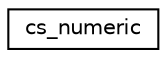 digraph "Graphical Class Hierarchy"
{
 // INTERACTIVE_SVG=YES
  edge [fontname="Helvetica",fontsize="10",labelfontname="Helvetica",labelfontsize="10"];
  node [fontname="Helvetica",fontsize="10",shape=record];
  rankdir="LR";
  Node1 [label="cs_numeric",height=0.2,width=0.4,color="black", fillcolor="white", style="filled",URL="$structcs__numeric.html"];
}
